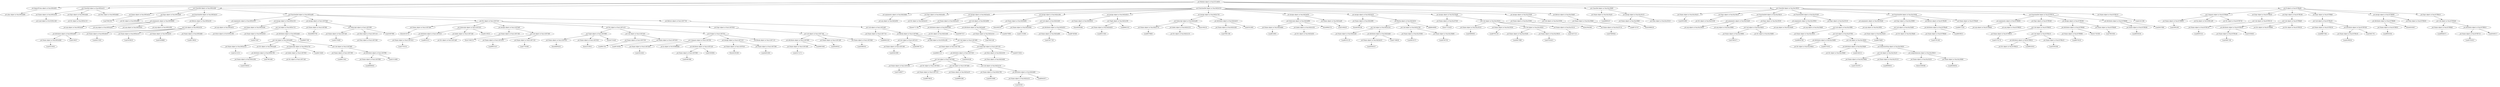 strict digraph  {
<_ast.alias object at 0xa1692ed90>;
<_ast.ImportFrom object at 0xa1692ef50>;
<_ast.Load object at 0x10295c1d0>;
<_ast.Name object at 0xa1692e350>;
<_ast.Str object at 0xa1692e110>;
<_ast.Expr object at 0xa1692e4d0>;
<_ast.Pass object at 0xa1692e6d0>;
<_ast.ClassDef object at 0xa1692ee10>;
<_ast.Name object at 0xa1692ed10>;
Load7985293;
<_ast.Str object at 0xa1692ef90>;
<_ast.Expr object at 0xa1692eed0>;
<_ast.arg object at 0xa1692ecd0>;
<_ast.arg object at 0xa1692ea50>;
<_ast.arg object at 0xa1692e450>;
<_ast.arg object at 0xa1692e390>;
<_ast.arguments object at 0xa1692e690>;
<_ast.Name object at 0xa1692e0d0>;
Load3525953;
<_ast.Attribute object at 0xa1692ec90>;
Load229037;
<_ast.Name object at 0xa1692e610>;
Load4412505;
<_ast.Name object at 0xa1692ec10>;
Load1629610;
<_ast.Name object at 0xa1692eb50>;
Load1839860;
<_ast.Name object at 0xa1692efd0>;
Load8129654;
<_ast.Call object at 0xa1692e550>;
<_ast.Return object at 0xa1692ec50>;
<_ast.FunctionDef object at 0xa1692eb10>;
<_ast.arg object at 0xa1692ef10>;
<_ast.arguments object at 0xa1692e310>;
<_ast.Store object at 0x10295c290>;
<_ast.Name object at 0xa1692e5d0>;
<_ast.Name object at 0xa1692e050>;
Load437487;
<_ast.Name object at 0xa1692e510>;
Load1413225;
<_ast.Str object at 0xa1692ead0>;
<_ast.Name object at 0xa1692e290>;
Load3336935;
<_ast.Attribute object at 0xa1692e790>;
Load7901460;
<_ast.Str object at 0xa1c3671d0>;
<_ast.Index object at 0xa1c367950>;
<_ast.Subscript object at 0xa1692e750>;
Load8476460;
<_ast.Name object at 0xa1c367290>;
Load8411641;
<_ast.Name object at 0xa1c367990>;
Load8069045;
<_ast.Attribute object at 0xa1c367f90>;
Load2221889;
<_ast.Call object at 0xa1c3678d0>;
<_ast.Call object at 0xa1692eb90>;
<_ast.Attribute object at 0xa1692ebd0>;
Load8697208;
<_ast.Call object at 0xa1692e710>;
<_ast.Assign object at 0xa1692e150>;
<_ast.Name object at 0xa1c367fd0>;
Store9693700;
<_ast.Name object at 0xa1c367cd0>;
Load4370406;
<_ast.Num object at 0xa1c3673d0>;
<_ast.Slice object at 0xa1c367c10>;
<_ast.Subscript object at 0xa1c367490>;
Load1687996;
<_ast.Assign object at 0xa1c3670d0>;
<_ast.Name object at 0xa1c3674d0>;
Store4516747;
<_ast.Name object at 0xa1c367610>;
Load2701014;
<_ast.Attribute object at 0xa1c367410>;
Load855515;
<_ast.Str object at 0xa1c367ad0>;
<_ast.Index object at 0xa1c3672d0>;
<_ast.Subscript object at 0xa1c367d10>;
Load4120023;
<_ast.Name object at 0xa1c367190>;
Store7360223;
<_ast.Name object at 0xa1c367b10>;
Load9925247;
<_ast.Name object at 0xa1c367150>;
Load7701681;
<_ast.Call object at 0xa1c367590>;
<_ast.Assign object at 0xa1c367bd0>;
<_ast.Name object at 0xa1c367910>;
Store6495453;
<_ast.Name object at 0xa1c367050>;
Store2510912;
<_ast.Tuple object at 0xa1c367890>;
Store4725440;
<_ast.Name object at 0xa1c367250>;
Load941201;
<_ast.Name object at 0xa1c367b50>;
Load6156365;
<_ast.Call object at 0xa1c367450>;
<_ast.Name object at 0xa1c367d50>;
Load1855643;
<_ast.In object at 0x1029690d0>;
<_ast.Name object at 0xa1c367090>;
Load5481086;
<_ast.Attribute object at 0xa1c367a50>;
Load3283694;
<_ast.Compare object at 0xa1c367f50>;
<_ast.Name object at 0xa1c367810>;
Store4326188;
<_ast.Name object at 0xa1c367390>;
Load4491800;
<_ast.Assign object at 0xa1c367510>;
<_ast.Break object at 0xa1c367110>;
<_ast.If object at 0xa1c367f10>;
<_ast.For object at 0xa1c367a10>;
<_ast.Name object at 0xa1c367e90>;
Load2475275;
<_ast.Attribute object at 0xa1c367690>;
Load4853462;
<_ast.Name object at 0xa1c367a90>;
Load4449541;
<_ast.Name object at 0xa1c3676d0>;
Load3480201;
<_ast.Call object at 0xa1c3677d0>;
<_ast.Expr object at 0xa1c367650>;
<_ast.For object at 0xa1c367310>;
<_ast.Name object at 0xa1c367710>;
Load9095350;
<_ast.Name object at 0xa1c367c90>;
Load5041080;
<_ast.List object at 0xa1c367e10>;
Load4388776;
<_ast.Add object at 0x10295cc90>;
<_ast.Name object at 0xa1c367790>;
Load8882123;
<_ast.Name object at 0xa1c367e50>;
Load7438877;
<_ast.Str object at 0xa1c367850>;
<_ast.Name object at 0xa1c367210>;
Load8078616;
<_ast.Name object at 0xa16d2ea10>;
Load6695398;
<_ast.Call object at 0xa1c367dd0>;
<_ast.Name object at 0xa16d2e790>;
Load3623089;
<_ast.Name object at 0xa16d2ec10>;
Load59358;
<_ast.Attribute object at 0xa16d2efd0>;
Load8562871;
<_ast.Call object at 0xa16d2e150>;
<_ast.Call object at 0xa1c367b90>;
<_ast.Attribute object at 0xa1c367550>;
Load5650249;
<_ast.Num object at 0xa16d2e0d0>;
<_ast.Slice object at 0xa16d2e550>;
<_ast.Subscript object at 0xa1c367c50>;
Load5072634;
<_ast.Call object at 0xa1c367d90>;
<_ast.BinOp object at 0xa1c3679d0>;
<_ast.Call object at 0xa1c367ed0>;
<_ast.Return object at 0xa1c367750>;
<_ast.FunctionDef object at 0xa1692ea90>;
<_ast.ClassDef object at 0xa1692e3d0>;
<_ast.arg object at 0xa16d2ef50>;
<_ast.arguments object at 0xa16d2e9d0>;
<_ast.Str object at 0xa16d2ee10>;
<_ast.Expr object at 0xa16d2ec90>;
<_ast.Name object at 0xa16d2ea50>;
Store4771749;
<_ast.Str object at 0xa16d2e3d0>;
<_ast.Attribute object at 0xa16d2e390>;
Load3807557;
<_ast.Name object at 0xa16d2e310>;
Load7645148;
<_ast.Attribute object at 0xa16d2eed0>;
Load4470985;
<_ast.Call object at 0xa16d2e690>;
<_ast.Assign object at 0xa16d2ee50>;
<_ast.Name object at 0xa16d2eb90>;
Store382507;
<_ast.Name object at 0xa16d2e090>;
Load1125590;
<_ast.Name object at 0xa16d2ed90>;
Load2567759;
<_ast.Attribute object at 0xa16d2ef10>;
Load8740568;
<_ast.Call object at 0xa16d2e5d0>;
<_ast.Assign object at 0xa16d2e290>;
<_ast.Name object at 0xa16d2e050>;
Store9265484;
<_ast.Name object at 0xa16d2eb50>;
Load9312585;
<_ast.Tuple object at 0xa16d2e190>;
Load8062332;
<_ast.Assign object at 0xa16d2e810>;
<_ast.Name object at 0xa16d2e710>;
Load6979683;
<_ast.Str object at 0xa16d2e110>;
<_ast.Index object at 0xa16d2e210>;
<_ast.Subscript object at 0xa16d2ea90>;
Store194524;
<_ast.Name object at 0xa16d2e2d0>;
Load7861168;
<_ast.Attribute object at 0xa16d2e410>;
Load3351882;
<_ast.Assign object at 0xa16d2e750>;
<_ast.Name object at 0xa16d2e8d0>;
Load814905;
<_ast.Str object at 0xa16d2e450>;
<_ast.Index object at 0xa16d2e350>;
<_ast.Subscript object at 0xa16d2e890>;
Store9904755;
<_ast.Name object at 0xa16d2ead0>;
Load2160420;
<_ast.Assign object at 0xa16d2e650>;
<_ast.Name object at 0xa16d2ef90>;
Store6200148;
<_ast.Name object at 0xa16d2ecd0>;
Load6535129;
<_ast.Name object at 0xa16d2eb10>;
Load3056537;
<_ast.Attribute object at 0xa16d2e4d0>;
Load2736828;
<_ast.Call object at 0xa16d2e250>;
<_ast.Name object at 0xa16a19590>;
Load4810573;
<_ast.Name object at 0xa16a19b90>;
Load4783703;
<_ast.Call object at 0xa16d2e7d0>;
<_ast.BinOp object at 0xa16d2e610>;
Add6656069;
<_ast.Assign object at 0xa16d2ed10>;
<_ast.Name object at 0xa16a197d0>;
Store7722429;
<_ast.Name object at 0xa16a19510>;
Load5890003;
<_ast.Name object at 0xa16a19350>;
Load6765129;
<_ast.Name object at 0xa16a192d0>;
Load4857989;
<_ast.Name object at 0xa16a19810>;
Load7024421;
<_ast.Call object at 0xa16a19050>;
<_ast.Name object at 0xa16a19210>;
Load1447123;
<_ast.Call object at 0xa16a19410>;
<_ast.Assign object at 0xa16a19ad0>;
<_ast.Name object at 0xa16a19390>;
Store2942862;
<_ast.Name object at 0xa16a19710>;
Load7660644;
<_ast.Call object at 0xa16a19290>;
<_ast.Assign object at 0xa16a193d0>;
<_ast.Name object at 0xa16a199d0>;
Load8723747;
<_ast.Return object at 0xa16a19ed0>;
<_ast.FunctionDef object at 0xa16d2e510>;
<_ast.Name object at 0xa16a19a50>;
Load9890247;
<_ast.Name object at 0xa16a19fd0>;
Store3096520;
<_ast.Num object at 0xa16a19310>;
<_ast.Assign object at 0xa16a19c10>;
<_ast.ClassDef object at 0xa16a196d0>;
<_ast.Name object at 0xa16a19e10>;
Load3933882;
<_ast.Str object at 0xa16a19190>;
<_ast.Expr object at 0xa16a19d10>;
<_ast.arg object at 0xa16a19450>;
<_ast.arg object at 0xa16a19990>;
<_ast.arguments object at 0xa16a19cd0>;
<_ast.Name object at 0xa16a19890>;
Load7893471;
<_ast.Str object at 0xa16a19d90>;
<_ast.Call object at 0xa16a19b50>;
<_ast.Expr object at 0xa16a19550>;
<_ast.FunctionDef object at 0xa16a19b10>;
<_ast.arg object at 0xa16a19e90>;
<_ast.arg object at 0xa16a19dd0>;
<_ast.arguments object at 0xa16a19950>;
<_ast.Name object at 0xa16a19f10>;
Load8830760;
<_ast.Str object at 0xa16a19850>;
<_ast.Attribute object at 0xa16a19490>;
Load4570191;
<_ast.Str object at 0xa16a198d0>;
<_ast.Attribute object at 0xa16a194d0>;
Load9248225;
<_ast.Name object at 0xa16a19690>;
Load1241870;
<_ast.Name object at 0xa16a19110>;
Load9090631;
<_ast.Call object at 0xa16a19a10>;
<_ast.Name object at 0xa16a19c50>;
Store3289386;
<_ast.Name object at 0xa16a190d0>;
Load8584934;
<_ast.comprehension object at 0xa16a19610>;
<_ast.GeneratorExp object at 0xa16a19d50>;
<_ast.Call object at 0xa16a19650>;
<_ast.Call object at 0xa16a19790>;
<_ast.Call object at 0xa16a19f90>;
<_ast.Expr object at 0xa16a19150>;
<_ast.FunctionDef object at 0xa16a191d0>;
<_ast.arg object at 0xa16a19f50>;
<_ast.arguments object at 0xa16a195d0>;
<_ast.Name object at 0xa16a19e50>;
Load8478465;
<_ast.Str object at 0xa16a19bd0>;
<_ast.Call object at 0xa16a19a90>;
<_ast.Expr object at 0xa16a19090>;
<_ast.Name object at 0xa167f96d0>;
Load5791583;
<_ast.Attribute object at 0xa167f9ad0>;
Load6659615;
<_ast.Return object at 0xa167f9c90>;
<_ast.Name object at 0xa167f9cd0>;
Load8471559;
<_ast.FunctionDef object at 0xa16a19c90>;
<_ast.arg object at 0xa167f9dd0>;
<_ast.arg object at 0xa167f9850>;
<_ast.arguments object at 0xa167f9690>;
<_ast.Name object at 0xa167f9610>;
Load2570178;
<_ast.Str object at 0xa167f9410>;
<_ast.Attribute object at 0xa167f9910>;
Load8953919;
<_ast.Name object at 0xa167f9e10>;
Load3305506;
<_ast.Call object at 0xa167f9c10>;
<_ast.Call object at 0xa167f9d50>;
<_ast.Expr object at 0xa167f95d0>;
<_ast.Name object at 0xa167f9990>;
Load8078520;
<_ast.Attribute object at 0xa167f90d0>;
Store1745500;
<_ast.Name object at 0xa167f9a90>;
Load7801938;
<_ast.Assign object at 0xa167f9290>;
<_ast.Name object at 0xa167f9590>;
Load6056556;
<_ast.Attribute object at 0xa167f9d90>;
Load5857696;
<_ast.FunctionDef object at 0xa167f9510>;
<_ast.Name object at 0xa167f9210>;
Load2501398;
<_ast.ClassDef object at 0xa16a19910>;
<_ast.Name object at 0xa167f9650>;
Load1891405;
<_ast.Eq object at 0x102961a90>;
<_ast.Str object at 0xa167f9750>;
<_ast.Compare object at 0xa167f94d0>;
<_ast.Name object at 0xa167f9150>;
Load6003141;
<_ast.Call object at 0xa167f9110>;
<_ast.Expr object at 0xa167f9e50>;
<_ast.Name object at 0xa167f91d0>;
Load5681748;
<_ast.Attribute object at 0xa167f9350>;
Load1059402;
<_ast.Str object at 0xa167f9490>;
<_ast.Str object at 0xa167f9550>;
<_ast.Call object at 0xa167f9bd0>;
<_ast.Expr object at 0xa167f9190>;
<_ast.Name object at 0xa167f9250>;
Load8867384;
<_ast.Name object at 0xa167f9c50>;
Load4190034;
<_ast.Attribute object at 0xa167f97d0>;
Load3461701;
<_ast.Call object at 0xa167f9a50>;
<_ast.Expr object at 0xa167f9fd0>;
<_ast.Name object at 0xa167f9f10>;
Load8926184;
<_ast.Attribute object at 0xa167f9b90>;
Store9203857;
<_ast.Num object at 0xa167f9450>;
<_ast.Assign object at 0xa167f9090>;
<_ast.Name object at 0xa167f99d0>;
Load9948472;
<_ast.Name object at 0xa167f9710>;
Load4705052;
<_ast.Attribute object at 0xa167f9810>;
Load5049217;
<_ast.Call object at 0xa167f93d0>;
<_ast.Expr object at 0xa167f9d10>;
<_ast.If object at 0xa167f9ed0>;
<_ast.Module object at 0xa2321e650>;
<_ast.ImportFrom object at 0xa1692ef50> -> <_ast.alias object at 0xa1692ed90>;
<_ast.Name object at 0xa1692e350> -> <_ast.Load object at 0x10295c1d0>;
<_ast.Expr object at 0xa1692e4d0> -> <_ast.Str object at 0xa1692e110>;
<_ast.ClassDef object at 0xa1692ee10> -> <_ast.Name object at 0xa1692e350>;
<_ast.ClassDef object at 0xa1692ee10> -> <_ast.Expr object at 0xa1692e4d0>;
<_ast.ClassDef object at 0xa1692ee10> -> <_ast.Pass object at 0xa1692e6d0>;
<_ast.Name object at 0xa1692ed10> -> Load7985293;
<_ast.Expr object at 0xa1692eed0> -> <_ast.Str object at 0xa1692ef90>;
<_ast.arguments object at 0xa1692e690> -> <_ast.arg object at 0xa1692ecd0>;
<_ast.arguments object at 0xa1692e690> -> <_ast.arg object at 0xa1692ea50>;
<_ast.arguments object at 0xa1692e690> -> <_ast.arg object at 0xa1692e450>;
<_ast.arguments object at 0xa1692e690> -> <_ast.arg object at 0xa1692e390>;
<_ast.Name object at 0xa1692e0d0> -> Load3525953;
<_ast.Attribute object at 0xa1692ec90> -> <_ast.Name object at 0xa1692e0d0>;
<_ast.Attribute object at 0xa1692ec90> -> Load229037;
<_ast.Name object at 0xa1692e610> -> Load4412505;
<_ast.Name object at 0xa1692ec10> -> Load1629610;
<_ast.Name object at 0xa1692eb50> -> Load1839860;
<_ast.Name object at 0xa1692efd0> -> Load8129654;
<_ast.Call object at 0xa1692e550> -> <_ast.Attribute object at 0xa1692ec90>;
<_ast.Call object at 0xa1692e550> -> <_ast.Name object at 0xa1692e610>;
<_ast.Call object at 0xa1692e550> -> <_ast.Name object at 0xa1692ec10>;
<_ast.Call object at 0xa1692e550> -> <_ast.Name object at 0xa1692eb50>;
<_ast.Call object at 0xa1692e550> -> <_ast.Name object at 0xa1692efd0>;
<_ast.Return object at 0xa1692ec50> -> <_ast.Call object at 0xa1692e550>;
<_ast.FunctionDef object at 0xa1692eb10> -> <_ast.arguments object at 0xa1692e690>;
<_ast.FunctionDef object at 0xa1692eb10> -> <_ast.Return object at 0xa1692ec50>;
<_ast.arguments object at 0xa1692e310> -> <_ast.arg object at 0xa1692ef10>;
<_ast.Name object at 0xa1692e5d0> -> <_ast.Store object at 0x10295c290>;
<_ast.Name object at 0xa1692e050> -> Load437487;
<_ast.Name object at 0xa1692e510> -> Load1413225;
<_ast.Name object at 0xa1692e290> -> Load3336935;
<_ast.Attribute object at 0xa1692e790> -> <_ast.Name object at 0xa1692e290>;
<_ast.Attribute object at 0xa1692e790> -> Load7901460;
<_ast.Index object at 0xa1c367950> -> <_ast.Str object at 0xa1c3671d0>;
<_ast.Subscript object at 0xa1692e750> -> <_ast.Attribute object at 0xa1692e790>;
<_ast.Subscript object at 0xa1692e750> -> <_ast.Index object at 0xa1c367950>;
<_ast.Subscript object at 0xa1692e750> -> Load8476460;
<_ast.Name object at 0xa1c367290> -> Load8411641;
<_ast.Name object at 0xa1c367990> -> Load8069045;
<_ast.Attribute object at 0xa1c367f90> -> <_ast.Name object at 0xa1c367990>;
<_ast.Attribute object at 0xa1c367f90> -> Load2221889;
<_ast.Call object at 0xa1c3678d0> -> <_ast.Name object at 0xa1c367290>;
<_ast.Call object at 0xa1c3678d0> -> <_ast.Attribute object at 0xa1c367f90>;
<_ast.Call object at 0xa1692eb90> -> <_ast.Name object at 0xa1692e510>;
<_ast.Call object at 0xa1692eb90> -> <_ast.Str object at 0xa1692ead0>;
<_ast.Call object at 0xa1692eb90> -> <_ast.Subscript object at 0xa1692e750>;
<_ast.Call object at 0xa1692eb90> -> <_ast.Call object at 0xa1c3678d0>;
<_ast.Attribute object at 0xa1692ebd0> -> <_ast.Call object at 0xa1692eb90>;
<_ast.Attribute object at 0xa1692ebd0> -> Load8697208;
<_ast.Call object at 0xa1692e710> -> <_ast.Name object at 0xa1692e050>;
<_ast.Call object at 0xa1692e710> -> <_ast.Attribute object at 0xa1692ebd0>;
<_ast.Assign object at 0xa1692e150> -> <_ast.Name object at 0xa1692e5d0>;
<_ast.Assign object at 0xa1692e150> -> <_ast.Call object at 0xa1692e710>;
<_ast.Name object at 0xa1c367fd0> -> Store9693700;
<_ast.Name object at 0xa1c367cd0> -> Load4370406;
<_ast.Slice object at 0xa1c367c10> -> <_ast.Num object at 0xa1c3673d0>;
<_ast.Subscript object at 0xa1c367490> -> <_ast.Name object at 0xa1c367cd0>;
<_ast.Subscript object at 0xa1c367490> -> <_ast.Slice object at 0xa1c367c10>;
<_ast.Subscript object at 0xa1c367490> -> Load1687996;
<_ast.Assign object at 0xa1c3670d0> -> <_ast.Name object at 0xa1c367fd0>;
<_ast.Assign object at 0xa1c3670d0> -> <_ast.Subscript object at 0xa1c367490>;
<_ast.Name object at 0xa1c3674d0> -> Store4516747;
<_ast.Name object at 0xa1c367610> -> Load2701014;
<_ast.Attribute object at 0xa1c367410> -> <_ast.Name object at 0xa1c367610>;
<_ast.Attribute object at 0xa1c367410> -> Load855515;
<_ast.Index object at 0xa1c3672d0> -> <_ast.Str object at 0xa1c367ad0>;
<_ast.Subscript object at 0xa1c367d10> -> <_ast.Attribute object at 0xa1c367410>;
<_ast.Subscript object at 0xa1c367d10> -> <_ast.Index object at 0xa1c3672d0>;
<_ast.Subscript object at 0xa1c367d10> -> Load4120023;
<_ast.Name object at 0xa1c367190> -> Store7360223;
<_ast.Name object at 0xa1c367b10> -> Load9925247;
<_ast.Name object at 0xa1c367150> -> Load7701681;
<_ast.Call object at 0xa1c367590> -> <_ast.Name object at 0xa1c367b10>;
<_ast.Call object at 0xa1c367590> -> <_ast.Name object at 0xa1c367150>;
<_ast.Assign object at 0xa1c367bd0> -> <_ast.Name object at 0xa1c367190>;
<_ast.Assign object at 0xa1c367bd0> -> <_ast.Call object at 0xa1c367590>;
<_ast.Name object at 0xa1c367910> -> Store6495453;
<_ast.Name object at 0xa1c367050> -> Store2510912;
<_ast.Tuple object at 0xa1c367890> -> <_ast.Name object at 0xa1c367910>;
<_ast.Tuple object at 0xa1c367890> -> <_ast.Name object at 0xa1c367050>;
<_ast.Tuple object at 0xa1c367890> -> Store4725440;
<_ast.Name object at 0xa1c367250> -> Load941201;
<_ast.Name object at 0xa1c367b50> -> Load6156365;
<_ast.Call object at 0xa1c367450> -> <_ast.Name object at 0xa1c367250>;
<_ast.Call object at 0xa1c367450> -> <_ast.Name object at 0xa1c367b50>;
<_ast.Name object at 0xa1c367d50> -> Load1855643;
<_ast.Name object at 0xa1c367090> -> Load5481086;
<_ast.Attribute object at 0xa1c367a50> -> <_ast.Name object at 0xa1c367090>;
<_ast.Attribute object at 0xa1c367a50> -> Load3283694;
<_ast.Compare object at 0xa1c367f50> -> <_ast.Name object at 0xa1c367d50>;
<_ast.Compare object at 0xa1c367f50> -> <_ast.In object at 0x1029690d0>;
<_ast.Compare object at 0xa1c367f50> -> <_ast.Attribute object at 0xa1c367a50>;
<_ast.Name object at 0xa1c367810> -> Store4326188;
<_ast.Name object at 0xa1c367390> -> Load4491800;
<_ast.Assign object at 0xa1c367510> -> <_ast.Name object at 0xa1c367810>;
<_ast.Assign object at 0xa1c367510> -> <_ast.Name object at 0xa1c367390>;
<_ast.If object at 0xa1c367f10> -> <_ast.Compare object at 0xa1c367f50>;
<_ast.If object at 0xa1c367f10> -> <_ast.Assign object at 0xa1c367510>;
<_ast.If object at 0xa1c367f10> -> <_ast.Break object at 0xa1c367110>;
<_ast.For object at 0xa1c367a10> -> <_ast.Tuple object at 0xa1c367890>;
<_ast.For object at 0xa1c367a10> -> <_ast.Call object at 0xa1c367450>;
<_ast.For object at 0xa1c367a10> -> <_ast.If object at 0xa1c367f10>;
<_ast.Name object at 0xa1c367e90> -> Load2475275;
<_ast.Attribute object at 0xa1c367690> -> <_ast.Name object at 0xa1c367e90>;
<_ast.Attribute object at 0xa1c367690> -> Load4853462;
<_ast.Name object at 0xa1c367a90> -> Load4449541;
<_ast.Name object at 0xa1c3676d0> -> Load3480201;
<_ast.Call object at 0xa1c3677d0> -> <_ast.Attribute object at 0xa1c367690>;
<_ast.Call object at 0xa1c3677d0> -> <_ast.Name object at 0xa1c367a90>;
<_ast.Call object at 0xa1c3677d0> -> <_ast.Name object at 0xa1c3676d0>;
<_ast.Expr object at 0xa1c367650> -> <_ast.Call object at 0xa1c3677d0>;
<_ast.For object at 0xa1c367310> -> <_ast.Name object at 0xa1c3674d0>;
<_ast.For object at 0xa1c367310> -> <_ast.Subscript object at 0xa1c367d10>;
<_ast.For object at 0xa1c367310> -> <_ast.Assign object at 0xa1c367bd0>;
<_ast.For object at 0xa1c367310> -> <_ast.For object at 0xa1c367a10>;
<_ast.For object at 0xa1c367310> -> <_ast.Expr object at 0xa1c367650>;
<_ast.Name object at 0xa1c367710> -> Load9095350;
<_ast.Name object at 0xa1c367c90> -> Load5041080;
<_ast.List object at 0xa1c367e10> -> <_ast.Name object at 0xa1c367c90>;
<_ast.List object at 0xa1c367e10> -> Load4388776;
<_ast.Name object at 0xa1c367790> -> Load8882123;
<_ast.Name object at 0xa1c367e50> -> Load7438877;
<_ast.Name object at 0xa1c367210> -> Load8078616;
<_ast.Name object at 0xa16d2ea10> -> Load6695398;
<_ast.Call object at 0xa1c367dd0> -> <_ast.Name object at 0xa1c367210>;
<_ast.Call object at 0xa1c367dd0> -> <_ast.Name object at 0xa16d2ea10>;
<_ast.Name object at 0xa16d2e790> -> Load3623089;
<_ast.Name object at 0xa16d2ec10> -> Load59358;
<_ast.Attribute object at 0xa16d2efd0> -> <_ast.Name object at 0xa16d2ec10>;
<_ast.Attribute object at 0xa16d2efd0> -> Load8562871;
<_ast.Call object at 0xa16d2e150> -> <_ast.Name object at 0xa16d2e790>;
<_ast.Call object at 0xa16d2e150> -> <_ast.Attribute object at 0xa16d2efd0>;
<_ast.Call object at 0xa1c367b90> -> <_ast.Name object at 0xa1c367e50>;
<_ast.Call object at 0xa1c367b90> -> <_ast.Str object at 0xa1c367850>;
<_ast.Call object at 0xa1c367b90> -> <_ast.Call object at 0xa1c367dd0>;
<_ast.Call object at 0xa1c367b90> -> <_ast.Call object at 0xa16d2e150>;
<_ast.Attribute object at 0xa1c367550> -> <_ast.Call object at 0xa1c367b90>;
<_ast.Attribute object at 0xa1c367550> -> Load5650249;
<_ast.Slice object at 0xa16d2e550> -> <_ast.Num object at 0xa16d2e0d0>;
<_ast.Subscript object at 0xa1c367c50> -> <_ast.Attribute object at 0xa1c367550>;
<_ast.Subscript object at 0xa1c367c50> -> <_ast.Slice object at 0xa16d2e550>;
<_ast.Subscript object at 0xa1c367c50> -> Load5072634;
<_ast.Call object at 0xa1c367d90> -> <_ast.Name object at 0xa1c367790>;
<_ast.Call object at 0xa1c367d90> -> <_ast.Subscript object at 0xa1c367c50>;
<_ast.BinOp object at 0xa1c3679d0> -> <_ast.List object at 0xa1c367e10>;
<_ast.BinOp object at 0xa1c3679d0> -> <_ast.Add object at 0x10295cc90>;
<_ast.BinOp object at 0xa1c3679d0> -> <_ast.Call object at 0xa1c367d90>;
<_ast.Call object at 0xa1c367ed0> -> <_ast.Name object at 0xa1c367710>;
<_ast.Call object at 0xa1c367ed0> -> <_ast.BinOp object at 0xa1c3679d0>;
<_ast.Return object at 0xa1c367750> -> <_ast.Call object at 0xa1c367ed0>;
<_ast.FunctionDef object at 0xa1692ea90> -> <_ast.arguments object at 0xa1692e310>;
<_ast.FunctionDef object at 0xa1692ea90> -> <_ast.Assign object at 0xa1692e150>;
<_ast.FunctionDef object at 0xa1692ea90> -> <_ast.Assign object at 0xa1c3670d0>;
<_ast.FunctionDef object at 0xa1692ea90> -> <_ast.For object at 0xa1c367310>;
<_ast.FunctionDef object at 0xa1692ea90> -> <_ast.Return object at 0xa1c367750>;
<_ast.ClassDef object at 0xa1692e3d0> -> <_ast.Name object at 0xa1692ed10>;
<_ast.ClassDef object at 0xa1692e3d0> -> <_ast.Expr object at 0xa1692eed0>;
<_ast.ClassDef object at 0xa1692e3d0> -> <_ast.FunctionDef object at 0xa1692eb10>;
<_ast.ClassDef object at 0xa1692e3d0> -> <_ast.FunctionDef object at 0xa1692ea90>;
<_ast.arguments object at 0xa16d2e9d0> -> <_ast.arg object at 0xa16d2ef50>;
<_ast.Expr object at 0xa16d2ec90> -> <_ast.Str object at 0xa16d2ee10>;
<_ast.Name object at 0xa16d2ea50> -> Store4771749;
<_ast.Attribute object at 0xa16d2e390> -> <_ast.Str object at 0xa16d2e3d0>;
<_ast.Attribute object at 0xa16d2e390> -> Load3807557;
<_ast.Name object at 0xa16d2e310> -> Load7645148;
<_ast.Attribute object at 0xa16d2eed0> -> <_ast.Name object at 0xa16d2e310>;
<_ast.Attribute object at 0xa16d2eed0> -> Load4470985;
<_ast.Call object at 0xa16d2e690> -> <_ast.Attribute object at 0xa16d2e390>;
<_ast.Call object at 0xa16d2e690> -> <_ast.Attribute object at 0xa16d2eed0>;
<_ast.Assign object at 0xa16d2ee50> -> <_ast.Name object at 0xa16d2ea50>;
<_ast.Assign object at 0xa16d2ee50> -> <_ast.Call object at 0xa16d2e690>;
<_ast.Name object at 0xa16d2eb90> -> Store382507;
<_ast.Name object at 0xa16d2e090> -> Load1125590;
<_ast.Name object at 0xa16d2ed90> -> Load2567759;
<_ast.Attribute object at 0xa16d2ef10> -> <_ast.Name object at 0xa16d2ed90>;
<_ast.Attribute object at 0xa16d2ef10> -> Load8740568;
<_ast.Call object at 0xa16d2e5d0> -> <_ast.Name object at 0xa16d2e090>;
<_ast.Call object at 0xa16d2e5d0> -> <_ast.Attribute object at 0xa16d2ef10>;
<_ast.Assign object at 0xa16d2e290> -> <_ast.Name object at 0xa16d2eb90>;
<_ast.Assign object at 0xa16d2e290> -> <_ast.Call object at 0xa16d2e5d0>;
<_ast.Name object at 0xa16d2e050> -> Store9265484;
<_ast.Name object at 0xa16d2eb50> -> Load9312585;
<_ast.Tuple object at 0xa16d2e190> -> <_ast.Name object at 0xa16d2eb50>;
<_ast.Tuple object at 0xa16d2e190> -> Load8062332;
<_ast.Assign object at 0xa16d2e810> -> <_ast.Name object at 0xa16d2e050>;
<_ast.Assign object at 0xa16d2e810> -> <_ast.Tuple object at 0xa16d2e190>;
<_ast.Name object at 0xa16d2e710> -> Load6979683;
<_ast.Index object at 0xa16d2e210> -> <_ast.Str object at 0xa16d2e110>;
<_ast.Subscript object at 0xa16d2ea90> -> <_ast.Name object at 0xa16d2e710>;
<_ast.Subscript object at 0xa16d2ea90> -> <_ast.Index object at 0xa16d2e210>;
<_ast.Subscript object at 0xa16d2ea90> -> Store194524;
<_ast.Name object at 0xa16d2e2d0> -> Load7861168;
<_ast.Attribute object at 0xa16d2e410> -> <_ast.Name object at 0xa16d2e2d0>;
<_ast.Attribute object at 0xa16d2e410> -> Load3351882;
<_ast.Assign object at 0xa16d2e750> -> <_ast.Subscript object at 0xa16d2ea90>;
<_ast.Assign object at 0xa16d2e750> -> <_ast.Attribute object at 0xa16d2e410>;
<_ast.Name object at 0xa16d2e8d0> -> Load814905;
<_ast.Index object at 0xa16d2e350> -> <_ast.Str object at 0xa16d2e450>;
<_ast.Subscript object at 0xa16d2e890> -> <_ast.Name object at 0xa16d2e8d0>;
<_ast.Subscript object at 0xa16d2e890> -> <_ast.Index object at 0xa16d2e350>;
<_ast.Subscript object at 0xa16d2e890> -> Store9904755;
<_ast.Name object at 0xa16d2ead0> -> Load2160420;
<_ast.Assign object at 0xa16d2e650> -> <_ast.Subscript object at 0xa16d2e890>;
<_ast.Assign object at 0xa16d2e650> -> <_ast.Name object at 0xa16d2ead0>;
<_ast.Name object at 0xa16d2ef90> -> Store6200148;
<_ast.Name object at 0xa16d2ecd0> -> Load6535129;
<_ast.Name object at 0xa16d2eb10> -> Load3056537;
<_ast.Attribute object at 0xa16d2e4d0> -> <_ast.Name object at 0xa16d2eb10>;
<_ast.Attribute object at 0xa16d2e4d0> -> Load2736828;
<_ast.Call object at 0xa16d2e250> -> <_ast.Name object at 0xa16d2ecd0>;
<_ast.Call object at 0xa16d2e250> -> <_ast.Attribute object at 0xa16d2e4d0>;
<_ast.Name object at 0xa16a19590> -> Load4810573;
<_ast.Name object at 0xa16a19b90> -> Load4783703;
<_ast.Call object at 0xa16d2e7d0> -> <_ast.Name object at 0xa16a19590>;
<_ast.Call object at 0xa16d2e7d0> -> <_ast.Name object at 0xa16a19b90>;
<_ast.BinOp object at 0xa16d2e610> -> <_ast.Call object at 0xa16d2e250>;
<_ast.BinOp object at 0xa16d2e610> -> Add6656069;
<_ast.BinOp object at 0xa16d2e610> -> <_ast.Call object at 0xa16d2e7d0>;
<_ast.Assign object at 0xa16d2ed10> -> <_ast.Name object at 0xa16d2ef90>;
<_ast.Assign object at 0xa16d2ed10> -> <_ast.BinOp object at 0xa16d2e610>;
<_ast.Name object at 0xa16a197d0> -> Store7722429;
<_ast.Name object at 0xa16a19510> -> Load5890003;
<_ast.Name object at 0xa16a19350> -> Load6765129;
<_ast.Name object at 0xa16a192d0> -> Load4857989;
<_ast.Name object at 0xa16a19810> -> Load7024421;
<_ast.Call object at 0xa16a19050> -> <_ast.Name object at 0xa16a192d0>;
<_ast.Call object at 0xa16a19050> -> <_ast.Name object at 0xa16a19810>;
<_ast.Name object at 0xa16a19210> -> Load1447123;
<_ast.Call object at 0xa16a19410> -> <_ast.Name object at 0xa16a19510>;
<_ast.Call object at 0xa16a19410> -> <_ast.Name object at 0xa16a19350>;
<_ast.Call object at 0xa16a19410> -> <_ast.Call object at 0xa16a19050>;
<_ast.Call object at 0xa16a19410> -> <_ast.Name object at 0xa16a19210>;
<_ast.Assign object at 0xa16a19ad0> -> <_ast.Name object at 0xa16a197d0>;
<_ast.Assign object at 0xa16a19ad0> -> <_ast.Call object at 0xa16a19410>;
<_ast.Name object at 0xa16a19390> -> Store2942862;
<_ast.Name object at 0xa16a19710> -> Load7660644;
<_ast.Call object at 0xa16a19290> -> <_ast.Name object at 0xa16a19710>;
<_ast.Assign object at 0xa16a193d0> -> <_ast.Name object at 0xa16a19390>;
<_ast.Assign object at 0xa16a193d0> -> <_ast.Call object at 0xa16a19290>;
<_ast.Name object at 0xa16a199d0> -> Load8723747;
<_ast.Return object at 0xa16a19ed0> -> <_ast.Name object at 0xa16a199d0>;
<_ast.FunctionDef object at 0xa16d2e510> -> <_ast.arguments object at 0xa16d2e9d0>;
<_ast.FunctionDef object at 0xa16d2e510> -> <_ast.Expr object at 0xa16d2ec90>;
<_ast.FunctionDef object at 0xa16d2e510> -> <_ast.Assign object at 0xa16d2ee50>;
<_ast.FunctionDef object at 0xa16d2e510> -> <_ast.Assign object at 0xa16d2e290>;
<_ast.FunctionDef object at 0xa16d2e510> -> <_ast.Assign object at 0xa16d2e810>;
<_ast.FunctionDef object at 0xa16d2e510> -> <_ast.Assign object at 0xa16d2e750>;
<_ast.FunctionDef object at 0xa16d2e510> -> <_ast.Assign object at 0xa16d2e650>;
<_ast.FunctionDef object at 0xa16d2e510> -> <_ast.Assign object at 0xa16d2ed10>;
<_ast.FunctionDef object at 0xa16d2e510> -> <_ast.Assign object at 0xa16a19ad0>;
<_ast.FunctionDef object at 0xa16d2e510> -> <_ast.Assign object at 0xa16a193d0>;
<_ast.FunctionDef object at 0xa16d2e510> -> <_ast.Return object at 0xa16a19ed0>;
<_ast.Name object at 0xa16a19a50> -> Load9890247;
<_ast.Name object at 0xa16a19fd0> -> Store3096520;
<_ast.Assign object at 0xa16a19c10> -> <_ast.Name object at 0xa16a19fd0>;
<_ast.Assign object at 0xa16a19c10> -> <_ast.Num object at 0xa16a19310>;
<_ast.ClassDef object at 0xa16a196d0> -> <_ast.Name object at 0xa16a19a50>;
<_ast.ClassDef object at 0xa16a196d0> -> <_ast.Assign object at 0xa16a19c10>;
<_ast.Name object at 0xa16a19e10> -> Load3933882;
<_ast.Expr object at 0xa16a19d10> -> <_ast.Str object at 0xa16a19190>;
<_ast.arguments object at 0xa16a19cd0> -> <_ast.arg object at 0xa16a19450>;
<_ast.arguments object at 0xa16a19cd0> -> <_ast.arg object at 0xa16a19990>;
<_ast.Name object at 0xa16a19890> -> Load7893471;
<_ast.Call object at 0xa16a19b50> -> <_ast.Name object at 0xa16a19890>;
<_ast.Call object at 0xa16a19b50> -> <_ast.Str object at 0xa16a19d90>;
<_ast.Expr object at 0xa16a19550> -> <_ast.Call object at 0xa16a19b50>;
<_ast.FunctionDef object at 0xa16a19b10> -> <_ast.arguments object at 0xa16a19cd0>;
<_ast.FunctionDef object at 0xa16a19b10> -> <_ast.Expr object at 0xa16a19550>;
<_ast.arguments object at 0xa16a19950> -> <_ast.arg object at 0xa16a19e90>;
<_ast.arguments object at 0xa16a19950> -> <_ast.arg object at 0xa16a19dd0>;
<_ast.Name object at 0xa16a19f10> -> Load8830760;
<_ast.Attribute object at 0xa16a19490> -> <_ast.Str object at 0xa16a19850>;
<_ast.Attribute object at 0xa16a19490> -> Load4570191;
<_ast.Attribute object at 0xa16a194d0> -> <_ast.Str object at 0xa16a198d0>;
<_ast.Attribute object at 0xa16a194d0> -> Load9248225;
<_ast.Name object at 0xa16a19690> -> Load1241870;
<_ast.Name object at 0xa16a19110> -> Load9090631;
<_ast.Call object at 0xa16a19a10> -> <_ast.Name object at 0xa16a19690>;
<_ast.Call object at 0xa16a19a10> -> <_ast.Name object at 0xa16a19110>;
<_ast.Name object at 0xa16a19c50> -> Store3289386;
<_ast.Name object at 0xa16a190d0> -> Load8584934;
<_ast.comprehension object at 0xa16a19610> -> <_ast.Name object at 0xa16a19c50>;
<_ast.comprehension object at 0xa16a19610> -> <_ast.Name object at 0xa16a190d0>;
<_ast.GeneratorExp object at 0xa16a19d50> -> <_ast.Call object at 0xa16a19a10>;
<_ast.GeneratorExp object at 0xa16a19d50> -> <_ast.comprehension object at 0xa16a19610>;
<_ast.Call object at 0xa16a19650> -> <_ast.Attribute object at 0xa16a194d0>;
<_ast.Call object at 0xa16a19650> -> <_ast.GeneratorExp object at 0xa16a19d50>;
<_ast.Call object at 0xa16a19790> -> <_ast.Attribute object at 0xa16a19490>;
<_ast.Call object at 0xa16a19790> -> <_ast.Call object at 0xa16a19650>;
<_ast.Call object at 0xa16a19f90> -> <_ast.Name object at 0xa16a19f10>;
<_ast.Call object at 0xa16a19f90> -> <_ast.Call object at 0xa16a19790>;
<_ast.Expr object at 0xa16a19150> -> <_ast.Call object at 0xa16a19f90>;
<_ast.FunctionDef object at 0xa16a191d0> -> <_ast.arguments object at 0xa16a19950>;
<_ast.FunctionDef object at 0xa16a191d0> -> <_ast.Expr object at 0xa16a19150>;
<_ast.arguments object at 0xa16a195d0> -> <_ast.arg object at 0xa16a19f50>;
<_ast.Name object at 0xa16a19e50> -> Load8478465;
<_ast.Call object at 0xa16a19a90> -> <_ast.Name object at 0xa16a19e50>;
<_ast.Call object at 0xa16a19a90> -> <_ast.Str object at 0xa16a19bd0>;
<_ast.Expr object at 0xa16a19090> -> <_ast.Call object at 0xa16a19a90>;
<_ast.Name object at 0xa167f96d0> -> Load5791583;
<_ast.Attribute object at 0xa167f9ad0> -> <_ast.Name object at 0xa167f96d0>;
<_ast.Attribute object at 0xa167f9ad0> -> Load6659615;
<_ast.Return object at 0xa167f9c90> -> <_ast.Attribute object at 0xa167f9ad0>;
<_ast.Name object at 0xa167f9cd0> -> Load8471559;
<_ast.FunctionDef object at 0xa16a19c90> -> <_ast.arguments object at 0xa16a195d0>;
<_ast.FunctionDef object at 0xa16a19c90> -> <_ast.Expr object at 0xa16a19090>;
<_ast.FunctionDef object at 0xa16a19c90> -> <_ast.Return object at 0xa167f9c90>;
<_ast.FunctionDef object at 0xa16a19c90> -> <_ast.Name object at 0xa167f9cd0>;
<_ast.arguments object at 0xa167f9690> -> <_ast.arg object at 0xa167f9dd0>;
<_ast.arguments object at 0xa167f9690> -> <_ast.arg object at 0xa167f9850>;
<_ast.Name object at 0xa167f9610> -> Load2570178;
<_ast.Attribute object at 0xa167f9910> -> <_ast.Str object at 0xa167f9410>;
<_ast.Attribute object at 0xa167f9910> -> Load8953919;
<_ast.Name object at 0xa167f9e10> -> Load3305506;
<_ast.Call object at 0xa167f9c10> -> <_ast.Attribute object at 0xa167f9910>;
<_ast.Call object at 0xa167f9c10> -> <_ast.Name object at 0xa167f9e10>;
<_ast.Call object at 0xa167f9d50> -> <_ast.Name object at 0xa167f9610>;
<_ast.Call object at 0xa167f9d50> -> <_ast.Call object at 0xa167f9c10>;
<_ast.Expr object at 0xa167f95d0> -> <_ast.Call object at 0xa167f9d50>;
<_ast.Name object at 0xa167f9990> -> Load8078520;
<_ast.Attribute object at 0xa167f90d0> -> <_ast.Name object at 0xa167f9990>;
<_ast.Attribute object at 0xa167f90d0> -> Store1745500;
<_ast.Name object at 0xa167f9a90> -> Load7801938;
<_ast.Assign object at 0xa167f9290> -> <_ast.Attribute object at 0xa167f90d0>;
<_ast.Assign object at 0xa167f9290> -> <_ast.Name object at 0xa167f9a90>;
<_ast.Name object at 0xa167f9590> -> Load6056556;
<_ast.Attribute object at 0xa167f9d90> -> <_ast.Name object at 0xa167f9590>;
<_ast.Attribute object at 0xa167f9d90> -> Load5857696;
<_ast.FunctionDef object at 0xa167f9510> -> <_ast.arguments object at 0xa167f9690>;
<_ast.FunctionDef object at 0xa167f9510> -> <_ast.Expr object at 0xa167f95d0>;
<_ast.FunctionDef object at 0xa167f9510> -> <_ast.Assign object at 0xa167f9290>;
<_ast.FunctionDef object at 0xa167f9510> -> <_ast.Attribute object at 0xa167f9d90>;
<_ast.Name object at 0xa167f9210> -> Load2501398;
<_ast.ClassDef object at 0xa16a19910> -> <_ast.Name object at 0xa16a19e10>;
<_ast.ClassDef object at 0xa16a19910> -> <_ast.Expr object at 0xa16a19d10>;
<_ast.ClassDef object at 0xa16a19910> -> <_ast.FunctionDef object at 0xa16a19b10>;
<_ast.ClassDef object at 0xa16a19910> -> <_ast.FunctionDef object at 0xa16a191d0>;
<_ast.ClassDef object at 0xa16a19910> -> <_ast.FunctionDef object at 0xa16a19c90>;
<_ast.ClassDef object at 0xa16a19910> -> <_ast.FunctionDef object at 0xa167f9510>;
<_ast.ClassDef object at 0xa16a19910> -> <_ast.Name object at 0xa167f9210>;
<_ast.Name object at 0xa167f9650> -> Load1891405;
<_ast.Compare object at 0xa167f94d0> -> <_ast.Name object at 0xa167f9650>;
<_ast.Compare object at 0xa167f94d0> -> <_ast.Eq object at 0x102961a90>;
<_ast.Compare object at 0xa167f94d0> -> <_ast.Str object at 0xa167f9750>;
<_ast.Name object at 0xa167f9150> -> Load6003141;
<_ast.Call object at 0xa167f9110> -> <_ast.Name object at 0xa167f9150>;
<_ast.Expr object at 0xa167f9e50> -> <_ast.Call object at 0xa167f9110>;
<_ast.Name object at 0xa167f91d0> -> Load5681748;
<_ast.Attribute object at 0xa167f9350> -> <_ast.Name object at 0xa167f91d0>;
<_ast.Attribute object at 0xa167f9350> -> Load1059402;
<_ast.Call object at 0xa167f9bd0> -> <_ast.Attribute object at 0xa167f9350>;
<_ast.Call object at 0xa167f9bd0> -> <_ast.Str object at 0xa167f9490>;
<_ast.Call object at 0xa167f9bd0> -> <_ast.Str object at 0xa167f9550>;
<_ast.Expr object at 0xa167f9190> -> <_ast.Call object at 0xa167f9bd0>;
<_ast.Name object at 0xa167f9250> -> Load8867384;
<_ast.Name object at 0xa167f9c50> -> Load4190034;
<_ast.Attribute object at 0xa167f97d0> -> <_ast.Name object at 0xa167f9c50>;
<_ast.Attribute object at 0xa167f97d0> -> Load3461701;
<_ast.Call object at 0xa167f9a50> -> <_ast.Name object at 0xa167f9250>;
<_ast.Call object at 0xa167f9a50> -> <_ast.Attribute object at 0xa167f97d0>;
<_ast.Expr object at 0xa167f9fd0> -> <_ast.Call object at 0xa167f9a50>;
<_ast.Name object at 0xa167f9f10> -> Load8926184;
<_ast.Attribute object at 0xa167f9b90> -> <_ast.Name object at 0xa167f9f10>;
<_ast.Attribute object at 0xa167f9b90> -> Store9203857;
<_ast.Assign object at 0xa167f9090> -> <_ast.Attribute object at 0xa167f9b90>;
<_ast.Assign object at 0xa167f9090> -> <_ast.Num object at 0xa167f9450>;
<_ast.Name object at 0xa167f99d0> -> Load9948472;
<_ast.Name object at 0xa167f9710> -> Load4705052;
<_ast.Attribute object at 0xa167f9810> -> <_ast.Name object at 0xa167f9710>;
<_ast.Attribute object at 0xa167f9810> -> Load5049217;
<_ast.Call object at 0xa167f93d0> -> <_ast.Name object at 0xa167f99d0>;
<_ast.Call object at 0xa167f93d0> -> <_ast.Attribute object at 0xa167f9810>;
<_ast.Expr object at 0xa167f9d10> -> <_ast.Call object at 0xa167f93d0>;
<_ast.If object at 0xa167f9ed0> -> <_ast.Compare object at 0xa167f94d0>;
<_ast.If object at 0xa167f9ed0> -> <_ast.Expr object at 0xa167f9e50>;
<_ast.If object at 0xa167f9ed0> -> <_ast.Expr object at 0xa167f9190>;
<_ast.If object at 0xa167f9ed0> -> <_ast.Expr object at 0xa167f9fd0>;
<_ast.If object at 0xa167f9ed0> -> <_ast.Assign object at 0xa167f9090>;
<_ast.If object at 0xa167f9ed0> -> <_ast.Expr object at 0xa167f9d10>;
<_ast.Module object at 0xa2321e650> -> <_ast.ImportFrom object at 0xa1692ef50>;
<_ast.Module object at 0xa2321e650> -> <_ast.ClassDef object at 0xa1692ee10>;
<_ast.Module object at 0xa2321e650> -> <_ast.ClassDef object at 0xa1692e3d0>;
<_ast.Module object at 0xa2321e650> -> <_ast.FunctionDef object at 0xa16d2e510>;
<_ast.Module object at 0xa2321e650> -> <_ast.ClassDef object at 0xa16a196d0>;
<_ast.Module object at 0xa2321e650> -> <_ast.ClassDef object at 0xa16a19910>;
<_ast.Module object at 0xa2321e650> -> <_ast.If object at 0xa167f9ed0>;
}
